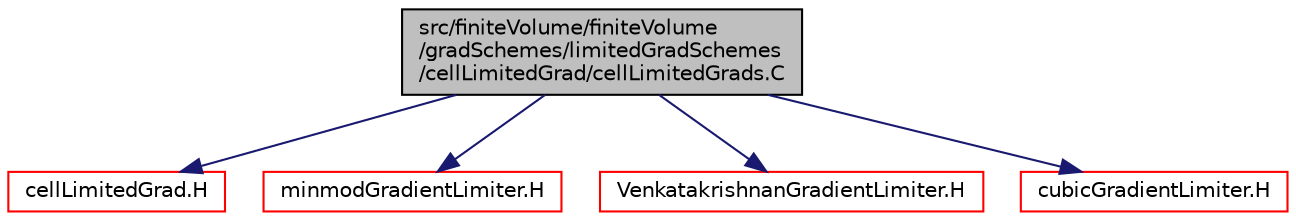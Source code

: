 digraph "src/finiteVolume/finiteVolume/gradSchemes/limitedGradSchemes/cellLimitedGrad/cellLimitedGrads.C"
{
  bgcolor="transparent";
  edge [fontname="Helvetica",fontsize="10",labelfontname="Helvetica",labelfontsize="10"];
  node [fontname="Helvetica",fontsize="10",shape=record];
  Node1 [label="src/finiteVolume/finiteVolume\l/gradSchemes/limitedGradSchemes\l/cellLimitedGrad/cellLimitedGrads.C",height=0.2,width=0.4,color="black", fillcolor="grey75", style="filled" fontcolor="black"];
  Node1 -> Node2 [color="midnightblue",fontsize="10",style="solid",fontname="Helvetica"];
  Node2 [label="cellLimitedGrad.H",height=0.2,width=0.4,color="red",URL="$cellLimitedGrad_8H.html"];
  Node1 -> Node3 [color="midnightblue",fontsize="10",style="solid",fontname="Helvetica"];
  Node3 [label="minmodGradientLimiter.H",height=0.2,width=0.4,color="red",URL="$minmodGradientLimiter_8H.html"];
  Node1 -> Node4 [color="midnightblue",fontsize="10",style="solid",fontname="Helvetica"];
  Node4 [label="VenkatakrishnanGradientLimiter.H",height=0.2,width=0.4,color="red",URL="$VenkatakrishnanGradientLimiter_8H.html"];
  Node1 -> Node5 [color="midnightblue",fontsize="10",style="solid",fontname="Helvetica"];
  Node5 [label="cubicGradientLimiter.H",height=0.2,width=0.4,color="red",URL="$cubicGradientLimiter_8H.html"];
}
